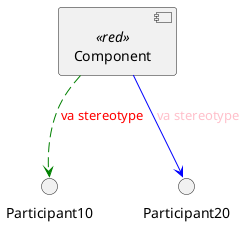 {
  "sha1": "fpvne1ycql1frvubqmvv4zrlmfn8tsn",
  "insertion": {
    "when": "2024-06-01T09:03:06.480Z",
    "url": "https://forum.plantuml.net/13245/skinparam-arrowcolor-cannot-combined-multiple-stereotypes",
    "user": "plantuml@gmail.com"
  }
}
@startuml

<style>
arrow {
  LineColor #Green
  FontColor #Red
  LineStyle 10-5  
}
</style>


[Component] <<red>>


Component --> Participant10 : va stereotype

<style>
arrow {
  LineColor #blue
  FontColor #pink
  LineStyle 0
}
</style>


Component --> Participant20 : va stereotype

@enduml
